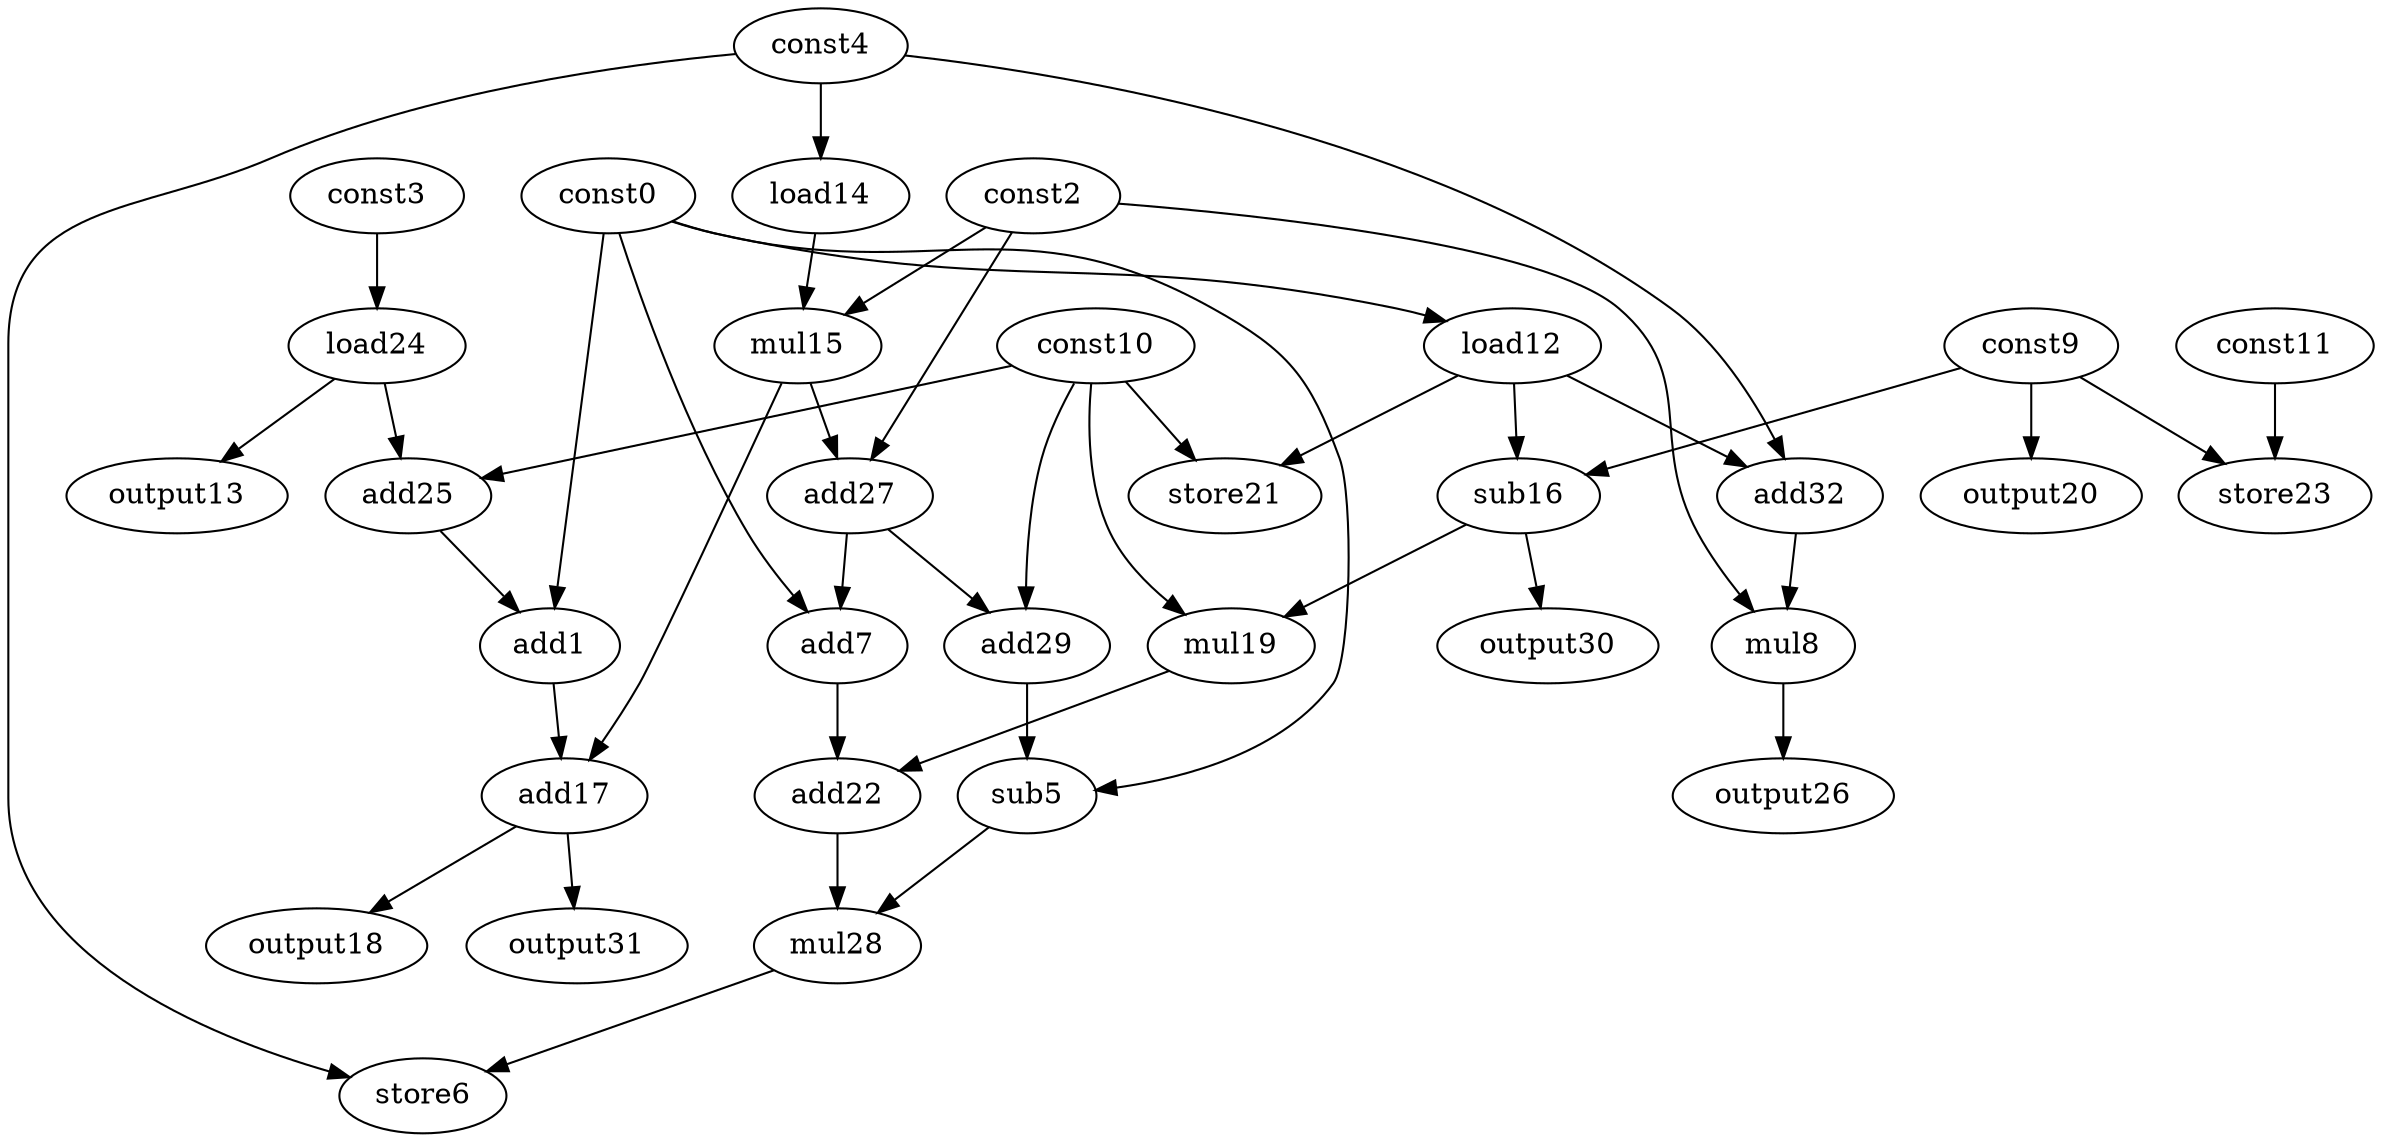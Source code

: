 digraph G { 
const0[opcode=const]; 
add1[opcode=add]; 
const2[opcode=const]; 
const3[opcode=const]; 
const4[opcode=const]; 
sub5[opcode=sub]; 
store6[opcode=store]; 
add7[opcode=add]; 
mul8[opcode=mul]; 
const9[opcode=const]; 
const10[opcode=const]; 
const11[opcode=const]; 
load12[opcode=load]; 
output13[opcode=output]; 
load14[opcode=load]; 
mul15[opcode=mul]; 
sub16[opcode=sub]; 
add17[opcode=add]; 
output18[opcode=output]; 
mul19[opcode=mul]; 
output20[opcode=output]; 
store21[opcode=store]; 
add22[opcode=add]; 
store23[opcode=store]; 
load24[opcode=load]; 
add25[opcode=add]; 
output26[opcode=output]; 
add27[opcode=add]; 
mul28[opcode=mul]; 
add29[opcode=add]; 
output30[opcode=output]; 
output31[opcode=output]; 
add32[opcode=add]; 
const0->load12[operand=0];
const4->load14[operand=0];
const9->output20[operand=0];
const9->store23[operand=0];
const11->store23[operand=1];
const3->load24[operand=0];
load24->output13[operand=0];
const2->mul15[operand=0];
load14->mul15[operand=1];
const9->sub16[operand=0];
load12->sub16[operand=1];
const10->store21[operand=0];
load12->store21[operand=1];
load24->add25[operand=0];
const10->add25[operand=1];
load12->add32[operand=0];
const4->add32[operand=1];
const0->add1[operand=0];
add25->add1[operand=1];
add32->mul8[operand=0];
const2->mul8[operand=1];
sub16->mul19[operand=0];
const10->mul19[operand=1];
const2->add27[operand=0];
mul15->add27[operand=1];
sub16->output30[operand=0];
const0->add7[operand=0];
add27->add7[operand=1];
add1->add17[operand=0];
mul15->add17[operand=1];
mul8->output26[operand=0];
const10->add29[operand=0];
add27->add29[operand=1];
const0->sub5[operand=0];
add29->sub5[operand=1];
add17->output18[operand=0];
mul19->add22[operand=0];
add7->add22[operand=1];
add17->output31[operand=0];
sub5->mul28[operand=0];
add22->mul28[operand=1];
mul28->store6[operand=0];
const4->store6[operand=1];
}
